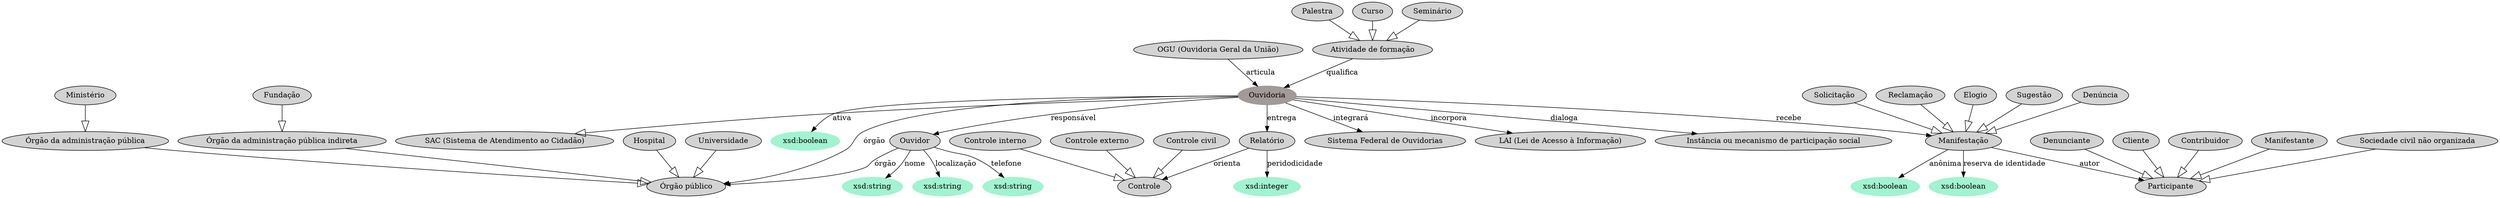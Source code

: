 digraph  {
	node [label="\N"];
	Ouvidoria	 [color="#A29999",
		style=filled];
	1	 [color="#A2F3D1",
		label="xsd:boolean",
		style=filled];
	Ouvidoria -> 1	 [label=ativa];
	"Órgão público"	 [style=filled];
	Ouvidoria -> "Órgão público"	 [label=órgão];
	Relatório	 [style=filled];
	Ouvidoria -> Relatório	 [label=entrega];
	"Sistema Federal de Ouvidorias"	 [style=filled];
	Ouvidoria -> "Sistema Federal de Ouvidorias"	 [label=integrará];
	"LAI (Lei de Acesso à Informação)"	 [style=filled];
	Ouvidoria -> "LAI (Lei de Acesso à Informação)"	 [label=incorpora];
	"Instância ou mecanismo de participação social"	 [style=filled];
	Ouvidoria -> "Instância ou mecanismo de participação social"	 [label=dialoga];
	"SAC (Sistema de Atendimento ao Cidadão)"	 [style=filled];
	Ouvidoria -> "SAC (Sistema de Atendimento ao Cidadão)"	 [arrowhead=empty,
		arrowsize=2];
	Ouvidor	 [style=filled];
	Ouvidoria -> Ouvidor	 [label=responsável];
	Manifestação	 [style=filled];
	Ouvidoria -> Manifestação	 [label=recebe];
	Ouvidor -> "Órgão público"	 [label=órgão];
	3	 [color="#A2F3D1",
		label="xsd:string",
		style=filled];
	Ouvidor -> 3	 [label=telefone];
	2	 [color="#A2F3D1",
		label="xsd:string",
		style=filled];
	Ouvidor -> 2	 [label=nome];
	4	 [color="#A2F3D1",
		label="xsd:string",
		style=filled];
	Ouvidor -> 4	 [label=localização];
	"Órgão da administração pública"	 [style=filled];
	"Órgão da administração pública" -> "Órgão público"	 [arrowhead=empty,
		arrowsize=2];
	Hospital	 [style=filled];
	Hospital -> "Órgão público"	 [arrowhead=empty,
		arrowsize=2];
	Ministério	 [style=filled];
	Ministério -> "Órgão da administração pública"	 [arrowhead=empty,
		arrowsize=2];
	Universidade	 [style=filled];
	Universidade -> "Órgão público"	 [arrowhead=empty,
		arrowsize=2];
	"Órgão da administração pública indireta"	 [style=filled];
	"Órgão da administração pública indireta" -> "Órgão público"	 [arrowhead=empty,
		arrowsize=2];
	Fundação	 [style=filled];
	Fundação -> "Órgão da administração pública indireta"	 [arrowhead=empty,
		arrowsize=2];
	"OGU (Ouvidoria Geral da União)"	 [style=filled];
	"OGU (Ouvidoria Geral da União)" -> Ouvidoria	 [label=articula];
	5	 [color="#A2F3D1",
		label="xsd:integer",
		style=filled];
	Relatório -> 5	 [label=peridodicidade];
	Controle	 [style=filled];
	Relatório -> Controle	 [label=orienta];
	"Controle interno"	 [style=filled];
	"Controle interno" -> Controle	 [arrowhead=empty,
		arrowsize=2];
	"Controle externo"	 [style=filled];
	"Controle externo" -> Controle	 [arrowhead=empty,
		arrowsize=2];
	"Controle civil"	 [style=filled];
	"Controle civil" -> Controle	 [arrowhead=empty,
		arrowsize=2];
	6	 [color="#A2F3D1",
		label="xsd:boolean",
		style=filled];
	Manifestação -> 6	 [label="reserva de identidade"];
	7	 [color="#A2F3D1",
		label="xsd:boolean",
		style=filled];
	Manifestação -> 7	 [label=anônima];
	Participante	 [style=filled];
	Manifestação -> Participante	 [label=autor];
	Denunciante	 [style=filled];
	Denunciante -> Participante	 [arrowhead=empty,
		arrowsize=2];
	Cliente	 [style=filled];
	Cliente -> Participante	 [arrowhead=empty,
		arrowsize=2];
	Contribuidor	 [style=filled];
	Contribuidor -> Participante	 [arrowhead=empty,
		arrowsize=2];
	Manifestante	 [style=filled];
	Manifestante -> Participante	 [arrowhead=empty,
		arrowsize=2];
	"Sociedade civil não organizada"	 [style=filled];
	"Sociedade civil não organizada" -> Participante	 [arrowhead=empty,
		arrowsize=2];
	Solicitação	 [style=filled];
	Solicitação -> Manifestação	 [arrowhead=empty,
		arrowsize=2];
	Reclamação	 [style=filled];
	Reclamação -> Manifestação	 [arrowhead=empty,
		arrowsize=2];
	Elogio	 [style=filled];
	Elogio -> Manifestação	 [arrowhead=empty,
		arrowsize=2];
	Sugestão	 [style=filled];
	Sugestão -> Manifestação	 [arrowhead=empty,
		arrowsize=2];
	Denúncia	 [style=filled];
	Denúncia -> Manifestação	 [arrowhead=empty,
		arrowsize=2];
	"Atividade de formação"	 [style=filled];
	"Atividade de formação" -> Ouvidoria	 [label=qualifica];
	Palestra	 [style=filled];
	Palestra -> "Atividade de formação"	 [arrowhead=empty,
		arrowsize=2];
	Curso	 [style=filled];
	Curso -> "Atividade de formação"	 [arrowhead=empty,
		arrowsize=2];
	Seminário	 [style=filled];
	Seminário -> "Atividade de formação"	 [arrowhead=empty,
		arrowsize=2];
}
